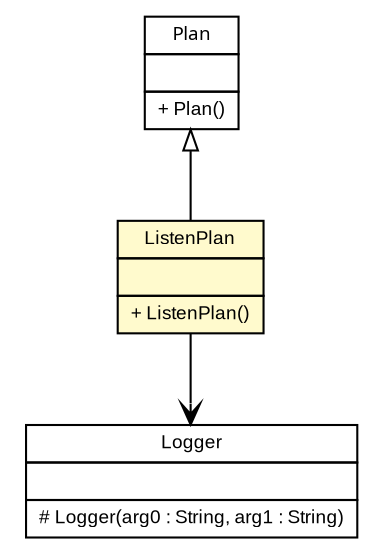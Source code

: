 #!/usr/local/bin/dot
#
# Class diagram 
# Generated by UMLGraph version 5.1 (http://www.umlgraph.org/)
#

digraph G {
	edge [fontname="arial",fontsize=10,labelfontname="arial",labelfontsize=10];
	node [fontname="arial",fontsize=10,shape=plaintext];
	nodesep=0.25;
	ranksep=0.5;
	// es.upm.dit.gsi.beast.mock.jadex.listenerMock.ListenPlan
	c1418 [label=<<table title="es.upm.dit.gsi.beast.mock.jadex.listenerMock.ListenPlan" border="0" cellborder="1" cellspacing="0" cellpadding="2" port="p" bgcolor="lemonChiffon" href="./ListenPlan.html">
		<tr><td><table border="0" cellspacing="0" cellpadding="1">
<tr><td align="center" balign="center"> ListenPlan </td></tr>
		</table></td></tr>
		<tr><td><table border="0" cellspacing="0" cellpadding="1">
<tr><td align="left" balign="left">  </td></tr>
		</table></td></tr>
		<tr><td><table border="0" cellspacing="0" cellpadding="1">
<tr><td align="left" balign="left"> + ListenPlan() </td></tr>
		</table></td></tr>
		</table>>, fontname="arial", fontcolor="black", fontsize=9.0];
	//es.upm.dit.gsi.beast.mock.jadex.listenerMock.ListenPlan extends jadex.bdi.runtime.Plan
	c1443:p -> c1418:p [dir=back,arrowtail=empty];
	// es.upm.dit.gsi.beast.mock.jadex.listenerMock.ListenPlan NAVASSOC java.util.logging.Logger
	c1418:p -> c1444:p [taillabel="", label="", headlabel="", fontname="arial", fontcolor="black", fontsize=10.0, color="black", arrowhead=open];
	// java.util.logging.Logger
	c1444 [label=<<table title="java.util.logging.Logger" border="0" cellborder="1" cellspacing="0" cellpadding="2" port="p" href="http://java.sun.com/j2se/1.4.2/docs/api/java/util/logging/Logger.html">
		<tr><td><table border="0" cellspacing="0" cellpadding="1">
<tr><td align="center" balign="center"> Logger </td></tr>
		</table></td></tr>
		<tr><td><table border="0" cellspacing="0" cellpadding="1">
<tr><td align="left" balign="left">  </td></tr>
		</table></td></tr>
		<tr><td><table border="0" cellspacing="0" cellpadding="1">
<tr><td align="left" balign="left"> # Logger(arg0 : String, arg1 : String) </td></tr>
		</table></td></tr>
		</table>>, fontname="arial", fontcolor="black", fontsize=9.0];
	// jadex.bdi.runtime.Plan
	c1443 [label=<<table title="jadex.bdi.runtime.Plan" border="0" cellborder="1" cellspacing="0" cellpadding="2" port="p" href="http://java.sun.com/j2se/1.4.2/docs/api/jadex/bdi/runtime/Plan.html">
		<tr><td><table border="0" cellspacing="0" cellpadding="1">
<tr><td align="center" balign="center"><font face="ariali"> Plan </font></td></tr>
		</table></td></tr>
		<tr><td><table border="0" cellspacing="0" cellpadding="1">
<tr><td align="left" balign="left">  </td></tr>
		</table></td></tr>
		<tr><td><table border="0" cellspacing="0" cellpadding="1">
<tr><td align="left" balign="left"> + Plan() </td></tr>
		</table></td></tr>
		</table>>, fontname="arial", fontcolor="black", fontsize=9.0];
}

